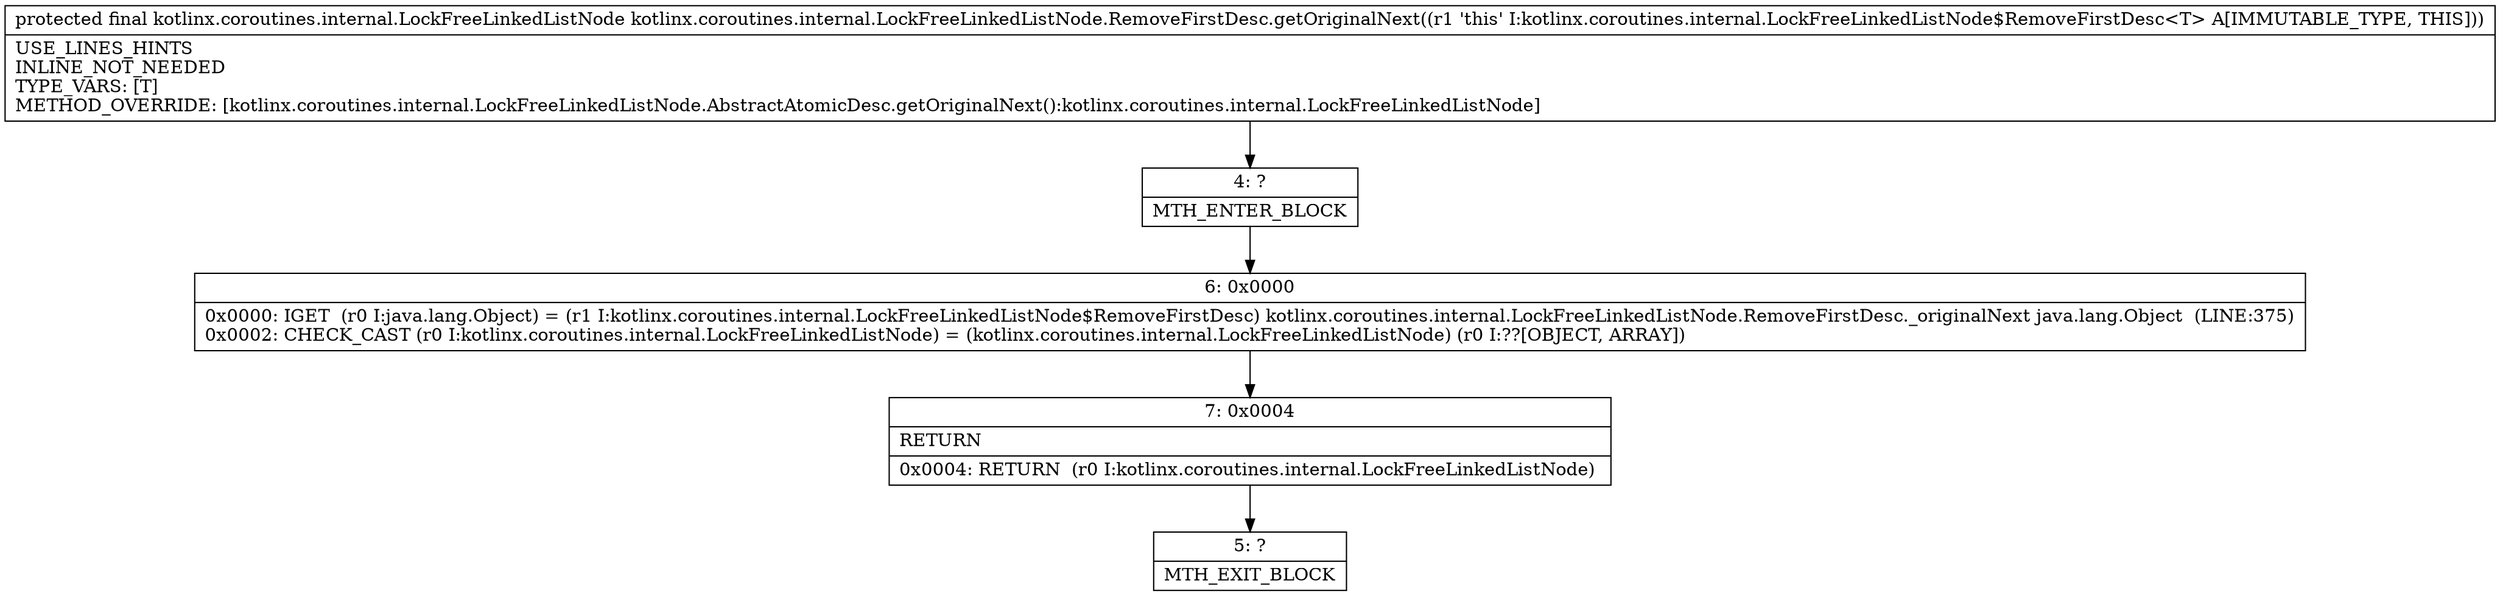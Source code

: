 digraph "CFG forkotlinx.coroutines.internal.LockFreeLinkedListNode.RemoveFirstDesc.getOriginalNext()Lkotlinx\/coroutines\/internal\/LockFreeLinkedListNode;" {
Node_4 [shape=record,label="{4\:\ ?|MTH_ENTER_BLOCK\l}"];
Node_6 [shape=record,label="{6\:\ 0x0000|0x0000: IGET  (r0 I:java.lang.Object) = (r1 I:kotlinx.coroutines.internal.LockFreeLinkedListNode$RemoveFirstDesc) kotlinx.coroutines.internal.LockFreeLinkedListNode.RemoveFirstDesc._originalNext java.lang.Object  (LINE:375)\l0x0002: CHECK_CAST (r0 I:kotlinx.coroutines.internal.LockFreeLinkedListNode) = (kotlinx.coroutines.internal.LockFreeLinkedListNode) (r0 I:??[OBJECT, ARRAY]) \l}"];
Node_7 [shape=record,label="{7\:\ 0x0004|RETURN\l|0x0004: RETURN  (r0 I:kotlinx.coroutines.internal.LockFreeLinkedListNode) \l}"];
Node_5 [shape=record,label="{5\:\ ?|MTH_EXIT_BLOCK\l}"];
MethodNode[shape=record,label="{protected final kotlinx.coroutines.internal.LockFreeLinkedListNode kotlinx.coroutines.internal.LockFreeLinkedListNode.RemoveFirstDesc.getOriginalNext((r1 'this' I:kotlinx.coroutines.internal.LockFreeLinkedListNode$RemoveFirstDesc\<T\> A[IMMUTABLE_TYPE, THIS]))  | USE_LINES_HINTS\lINLINE_NOT_NEEDED\lTYPE_VARS: [T]\lMETHOD_OVERRIDE: [kotlinx.coroutines.internal.LockFreeLinkedListNode.AbstractAtomicDesc.getOriginalNext():kotlinx.coroutines.internal.LockFreeLinkedListNode]\l}"];
MethodNode -> Node_4;Node_4 -> Node_6;
Node_6 -> Node_7;
Node_7 -> Node_5;
}


